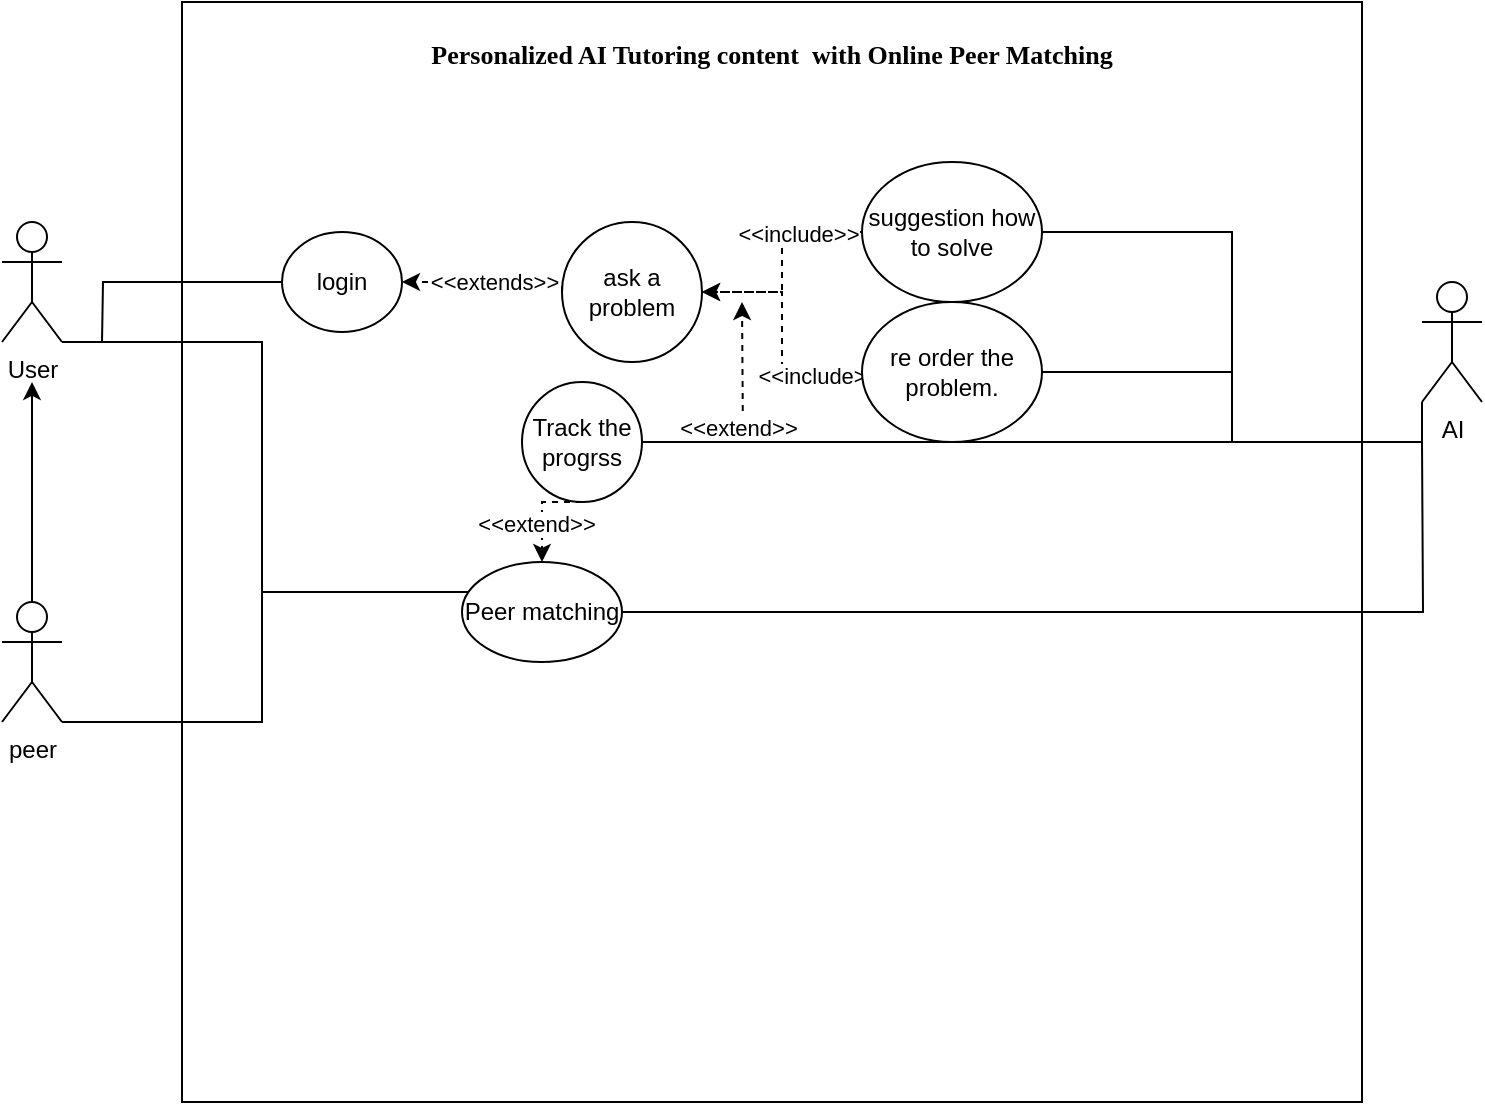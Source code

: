<mxfile version="24.2.0" type="github">
  <diagram name="Page-1" id="13e1069c-82ec-6db2-03f1-153e76fe0fe0">
    <mxGraphModel dx="1059" dy="1453" grid="1" gridSize="10" guides="1" tooltips="1" connect="1" arrows="1" fold="1" page="1" pageScale="1" pageWidth="1100" pageHeight="850" background="none" math="0" shadow="0">
      <root>
        <mxCell id="0" />
        <mxCell id="1" parent="0" />
        <mxCell id="MG4EprHGhckvnSPAR9Hy-10" value="&lt;p class=&quot;MsoNormal&quot;&gt;&lt;span style=&quot;font-family: Calibri;&quot;&gt;&lt;font style=&quot;font-size: 13px;&quot;&gt;&lt;b&gt;Personalized AI Tutoring content &amp;nbsp;with Online Peer Matching&lt;/b&gt;&lt;/font&gt;&lt;/span&gt;&lt;/p&gt;" style="html=1;whiteSpace=wrap;verticalAlign=top;" parent="1" vertex="1">
          <mxGeometry x="290" y="-180" width="590" height="550" as="geometry" />
        </mxCell>
        <mxCell id="MG4EprHGhckvnSPAR9Hy-11" value="User" style="shape=umlActor;verticalLabelPosition=bottom;verticalAlign=top;html=1;" parent="1" vertex="1">
          <mxGeometry x="200" y="-70" width="30" height="60" as="geometry" />
        </mxCell>
        <mxCell id="MG4EprHGhckvnSPAR9Hy-13" value="peer" style="shape=umlActor;verticalLabelPosition=bottom;verticalAlign=top;html=1;" parent="1" vertex="1">
          <mxGeometry x="200" y="120" width="30" height="60" as="geometry" />
        </mxCell>
        <mxCell id="MG4EprHGhckvnSPAR9Hy-84" style="edgeStyle=orthogonalEdgeStyle;rounded=0;orthogonalLoop=1;jettySize=auto;html=1;exitX=0;exitY=1;exitDx=0;exitDy=0;exitPerimeter=0;entryX=1;entryY=0.5;entryDx=0;entryDy=0;endArrow=none;endFill=0;" parent="1" source="MG4EprHGhckvnSPAR9Hy-27" target="MG4EprHGhckvnSPAR9Hy-40" edge="1">
          <mxGeometry relative="1" as="geometry" />
        </mxCell>
        <mxCell id="MG4EprHGhckvnSPAR9Hy-85" style="edgeStyle=orthogonalEdgeStyle;rounded=0;orthogonalLoop=1;jettySize=auto;html=1;exitX=0;exitY=1;exitDx=0;exitDy=0;exitPerimeter=0;entryX=1;entryY=0.5;entryDx=0;entryDy=0;endArrow=none;endFill=0;" parent="1" source="MG4EprHGhckvnSPAR9Hy-27" target="MG4EprHGhckvnSPAR9Hy-42" edge="1">
          <mxGeometry relative="1" as="geometry" />
        </mxCell>
        <mxCell id="MG4EprHGhckvnSPAR9Hy-27" value="AI" style="shape=umlActor;verticalLabelPosition=bottom;verticalAlign=top;html=1;" parent="1" vertex="1">
          <mxGeometry x="910" y="-40" width="30" height="60" as="geometry" />
        </mxCell>
        <mxCell id="d4JalBKkFF-2ALgp0Vdf-2" style="edgeStyle=orthogonalEdgeStyle;rounded=0;orthogonalLoop=1;jettySize=auto;html=1;exitX=1;exitY=0.5;exitDx=0;exitDy=0;endArrow=none;endFill=0;" edge="1" parent="1" source="MG4EprHGhckvnSPAR9Hy-36">
          <mxGeometry relative="1" as="geometry">
            <mxPoint x="910" y="40" as="targetPoint" />
          </mxGeometry>
        </mxCell>
        <mxCell id="MG4EprHGhckvnSPAR9Hy-36" value="Peer matching" style="ellipse;whiteSpace=wrap;html=1;" parent="1" vertex="1">
          <mxGeometry x="430" y="100" width="80" height="50" as="geometry" />
        </mxCell>
        <mxCell id="MG4EprHGhckvnSPAR9Hy-73" style="edgeStyle=orthogonalEdgeStyle;rounded=0;orthogonalLoop=1;jettySize=auto;html=1;exitX=0;exitY=0.5;exitDx=0;exitDy=0;entryX=1;entryY=0.5;entryDx=0;entryDy=0;dashed=1;" parent="1" source="MG4EprHGhckvnSPAR9Hy-38" target="MG4EprHGhckvnSPAR9Hy-67" edge="1">
          <mxGeometry relative="1" as="geometry">
            <Array as="points">
              <mxPoint x="480" y="-40" />
            </Array>
          </mxGeometry>
        </mxCell>
        <mxCell id="MG4EprHGhckvnSPAR9Hy-82" value="&amp;lt;&amp;lt;extends&amp;gt;&amp;gt;" style="edgeLabel;html=1;align=center;verticalAlign=middle;resizable=0;points=[];" parent="MG4EprHGhckvnSPAR9Hy-73" vertex="1" connectable="0">
          <mxGeometry x="-0.082" relative="1" as="geometry">
            <mxPoint as="offset" />
          </mxGeometry>
        </mxCell>
        <mxCell id="MG4EprHGhckvnSPAR9Hy-38" value="ask a problem" style="ellipse;whiteSpace=wrap;html=1;" parent="1" vertex="1">
          <mxGeometry x="480" y="-70" width="70" height="70" as="geometry" />
        </mxCell>
        <mxCell id="MG4EprHGhckvnSPAR9Hy-69" style="edgeStyle=orthogonalEdgeStyle;rounded=0;orthogonalLoop=1;jettySize=auto;html=1;exitX=0;exitY=0.5;exitDx=0;exitDy=0;entryX=1;entryY=0.5;entryDx=0;entryDy=0;dashed=1;" parent="1" source="MG4EprHGhckvnSPAR9Hy-40" target="MG4EprHGhckvnSPAR9Hy-38" edge="1">
          <mxGeometry relative="1" as="geometry" />
        </mxCell>
        <mxCell id="MG4EprHGhckvnSPAR9Hy-71" value="&amp;lt;&amp;lt;include&amp;gt;&amp;gt;" style="edgeLabel;html=1;align=center;verticalAlign=middle;resizable=0;points=[];" parent="MG4EprHGhckvnSPAR9Hy-69" vertex="1" connectable="0">
          <mxGeometry x="-0.421" y="1" relative="1" as="geometry">
            <mxPoint as="offset" />
          </mxGeometry>
        </mxCell>
        <mxCell id="MG4EprHGhckvnSPAR9Hy-40" value="suggestion how to solve" style="ellipse;whiteSpace=wrap;html=1;" parent="1" vertex="1">
          <mxGeometry x="630" y="-100" width="90" height="70" as="geometry" />
        </mxCell>
        <mxCell id="MG4EprHGhckvnSPAR9Hy-70" style="edgeStyle=orthogonalEdgeStyle;rounded=0;orthogonalLoop=1;jettySize=auto;html=1;exitX=0;exitY=0.5;exitDx=0;exitDy=0;entryX=1;entryY=0.5;entryDx=0;entryDy=0;dashed=1;" parent="1" source="MG4EprHGhckvnSPAR9Hy-42" target="MG4EprHGhckvnSPAR9Hy-38" edge="1">
          <mxGeometry relative="1" as="geometry" />
        </mxCell>
        <mxCell id="MG4EprHGhckvnSPAR9Hy-72" value="&amp;lt;&amp;lt;include&amp;gt;&amp;gt;" style="edgeLabel;html=1;align=center;verticalAlign=middle;resizable=0;points=[];" parent="MG4EprHGhckvnSPAR9Hy-70" vertex="1" connectable="0">
          <mxGeometry x="-0.636" y="2" relative="1" as="geometry">
            <mxPoint as="offset" />
          </mxGeometry>
        </mxCell>
        <mxCell id="MG4EprHGhckvnSPAR9Hy-42" value="re order the problem." style="ellipse;whiteSpace=wrap;html=1;" parent="1" vertex="1">
          <mxGeometry x="630" y="-30" width="90" height="70" as="geometry" />
        </mxCell>
        <mxCell id="MG4EprHGhckvnSPAR9Hy-55" style="edgeStyle=orthogonalEdgeStyle;rounded=0;orthogonalLoop=1;jettySize=auto;html=1;entryX=0.5;entryY=1.333;entryDx=0;entryDy=0;entryPerimeter=0;" parent="1" source="MG4EprHGhckvnSPAR9Hy-13" target="MG4EprHGhckvnSPAR9Hy-11" edge="1">
          <mxGeometry relative="1" as="geometry" />
        </mxCell>
        <mxCell id="MG4EprHGhckvnSPAR9Hy-68" style="edgeStyle=orthogonalEdgeStyle;rounded=0;orthogonalLoop=1;jettySize=auto;html=1;endArrow=none;endFill=0;" parent="1" source="MG4EprHGhckvnSPAR9Hy-67" edge="1">
          <mxGeometry relative="1" as="geometry">
            <mxPoint x="250" y="-10" as="targetPoint" />
          </mxGeometry>
        </mxCell>
        <mxCell id="MG4EprHGhckvnSPAR9Hy-67" value="login" style="ellipse;whiteSpace=wrap;html=1;" parent="1" vertex="1">
          <mxGeometry x="340" y="-65" width="60" height="50" as="geometry" />
        </mxCell>
        <mxCell id="MG4EprHGhckvnSPAR9Hy-87" style="edgeStyle=orthogonalEdgeStyle;rounded=0;orthogonalLoop=1;jettySize=auto;html=1;entryX=1;entryY=1;entryDx=0;entryDy=0;entryPerimeter=0;endArrow=none;endFill=0;" parent="1" source="MG4EprHGhckvnSPAR9Hy-36" target="MG4EprHGhckvnSPAR9Hy-13" edge="1">
          <mxGeometry relative="1" as="geometry">
            <Array as="points">
              <mxPoint x="330" y="115" />
              <mxPoint x="330" y="180" />
            </Array>
          </mxGeometry>
        </mxCell>
        <mxCell id="MG4EprHGhckvnSPAR9Hy-88" style="edgeStyle=orthogonalEdgeStyle;rounded=0;orthogonalLoop=1;jettySize=auto;html=1;entryX=1;entryY=1;entryDx=0;entryDy=0;entryPerimeter=0;endArrow=none;endFill=0;" parent="1" source="MG4EprHGhckvnSPAR9Hy-36" target="MG4EprHGhckvnSPAR9Hy-11" edge="1">
          <mxGeometry relative="1" as="geometry">
            <Array as="points">
              <mxPoint x="330" y="115" />
              <mxPoint x="330" y="-10" />
            </Array>
          </mxGeometry>
        </mxCell>
        <mxCell id="MG4EprHGhckvnSPAR9Hy-90" style="edgeStyle=orthogonalEdgeStyle;rounded=0;orthogonalLoop=1;jettySize=auto;html=1;dashed=1;" parent="1" source="MG4EprHGhckvnSPAR9Hy-89" edge="1">
          <mxGeometry relative="1" as="geometry">
            <mxPoint x="570" y="-30" as="targetPoint" />
          </mxGeometry>
        </mxCell>
        <mxCell id="MG4EprHGhckvnSPAR9Hy-91" value="&amp;lt;&amp;lt;extend&amp;gt;&amp;gt;" style="edgeLabel;html=1;align=center;verticalAlign=middle;resizable=0;points=[];" parent="MG4EprHGhckvnSPAR9Hy-90" vertex="1" connectable="0">
          <mxGeometry x="-0.045" y="3" relative="1" as="geometry">
            <mxPoint as="offset" />
          </mxGeometry>
        </mxCell>
        <mxCell id="MG4EprHGhckvnSPAR9Hy-92" style="edgeStyle=orthogonalEdgeStyle;rounded=0;orthogonalLoop=1;jettySize=auto;html=1;exitX=0.5;exitY=1;exitDx=0;exitDy=0;entryX=0.5;entryY=0;entryDx=0;entryDy=0;dashed=1;" parent="1" source="MG4EprHGhckvnSPAR9Hy-89" target="MG4EprHGhckvnSPAR9Hy-36" edge="1">
          <mxGeometry relative="1" as="geometry" />
        </mxCell>
        <mxCell id="MG4EprHGhckvnSPAR9Hy-93" value="&amp;lt;&amp;lt;extend&amp;gt;&amp;gt;" style="edgeLabel;html=1;align=center;verticalAlign=middle;resizable=0;points=[];" parent="MG4EprHGhckvnSPAR9Hy-92" vertex="1" connectable="0">
          <mxGeometry x="0.24" y="-3" relative="1" as="geometry">
            <mxPoint as="offset" />
          </mxGeometry>
        </mxCell>
        <mxCell id="MG4EprHGhckvnSPAR9Hy-89" value="Track the progrss" style="ellipse;whiteSpace=wrap;html=1;" parent="1" vertex="1">
          <mxGeometry x="460" y="10" width="60" height="60" as="geometry" />
        </mxCell>
        <mxCell id="d4JalBKkFF-2ALgp0Vdf-1" style="edgeStyle=orthogonalEdgeStyle;rounded=0;orthogonalLoop=1;jettySize=auto;html=1;exitX=1;exitY=0.5;exitDx=0;exitDy=0;entryX=0;entryY=1;entryDx=0;entryDy=0;entryPerimeter=0;endArrow=none;endFill=0;" edge="1" parent="1" source="MG4EprHGhckvnSPAR9Hy-89" target="MG4EprHGhckvnSPAR9Hy-27">
          <mxGeometry relative="1" as="geometry" />
        </mxCell>
      </root>
    </mxGraphModel>
  </diagram>
</mxfile>
